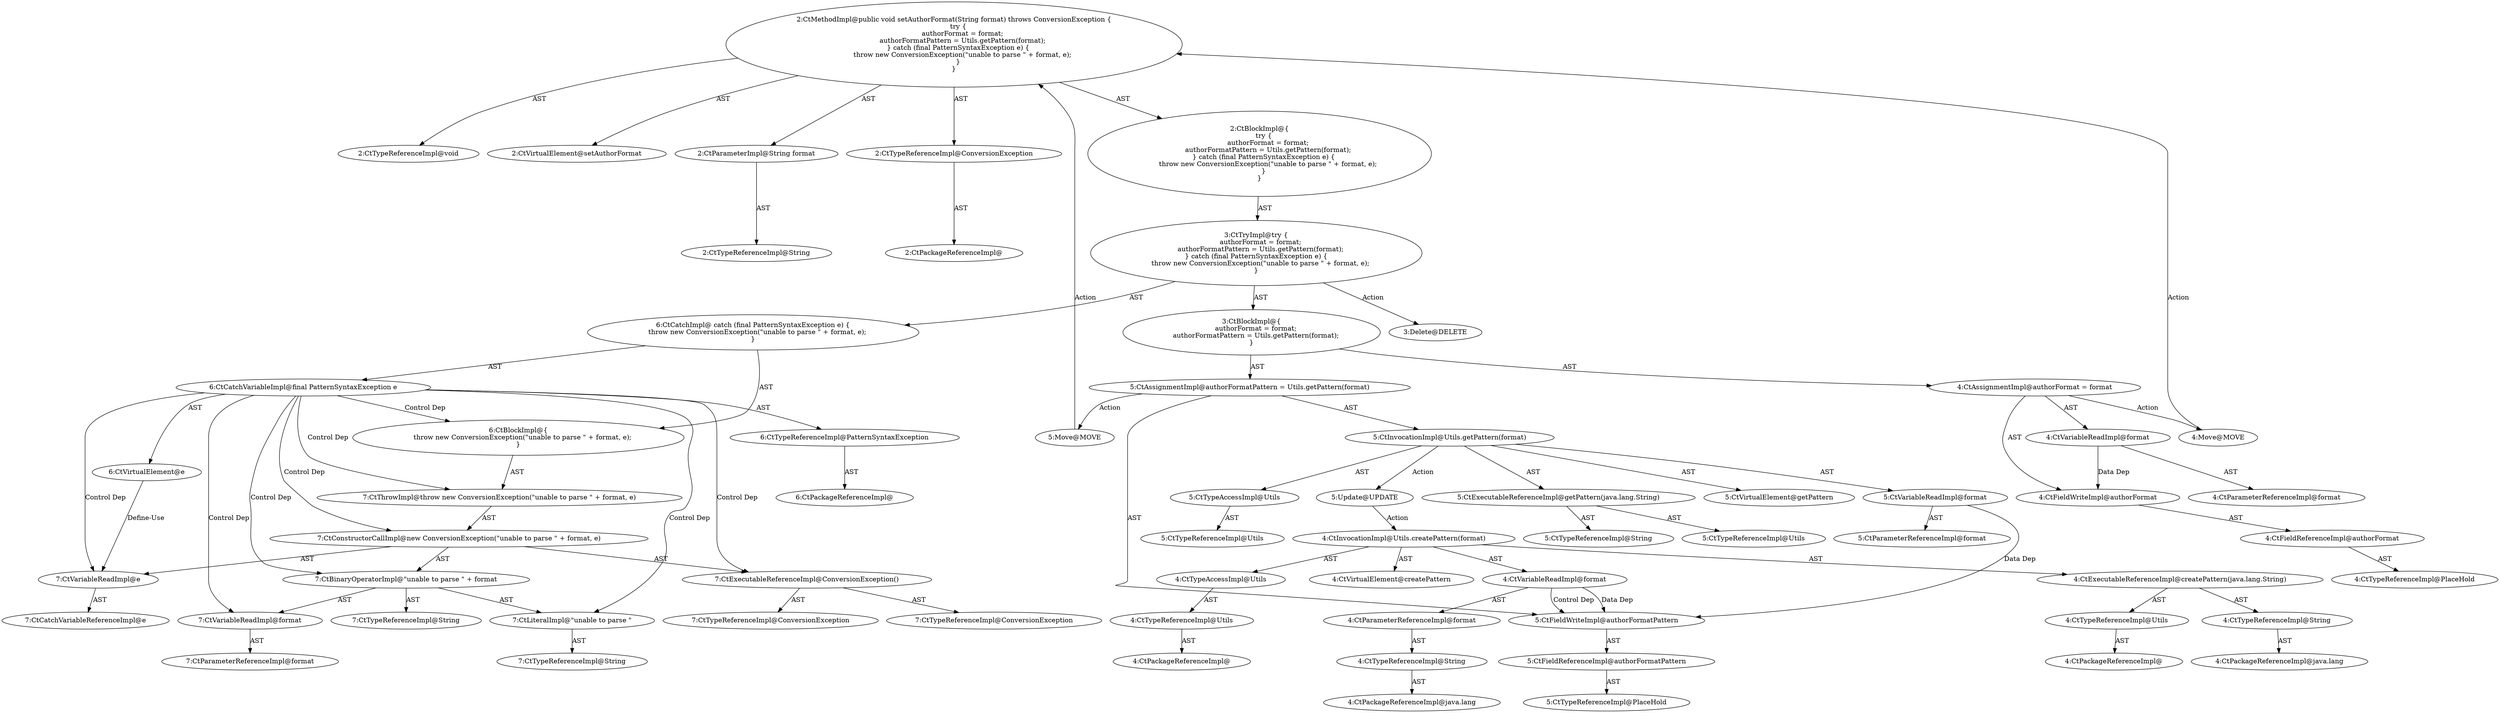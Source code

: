 digraph "setAuthorFormat#?,String" {
0 [label="2:CtTypeReferenceImpl@void" shape=ellipse]
1 [label="2:CtVirtualElement@setAuthorFormat" shape=ellipse]
2 [label="2:CtParameterImpl@String format" shape=ellipse]
3 [label="2:CtTypeReferenceImpl@String" shape=ellipse]
4 [label="2:CtTypeReferenceImpl@ConversionException" shape=ellipse]
5 [label="2:CtPackageReferenceImpl@" shape=ellipse]
6 [label="4:CtFieldReferenceImpl@authorFormat" shape=ellipse]
7 [label="4:CtTypeReferenceImpl@PlaceHold" shape=ellipse]
8 [label="4:CtFieldWriteImpl@authorFormat" shape=ellipse]
9 [label="4:CtVariableReadImpl@format" shape=ellipse]
10 [label="4:CtParameterReferenceImpl@format" shape=ellipse]
11 [label="4:CtAssignmentImpl@authorFormat = format" shape=ellipse]
12 [label="5:CtFieldReferenceImpl@authorFormatPattern" shape=ellipse]
13 [label="5:CtTypeReferenceImpl@PlaceHold" shape=ellipse]
14 [label="5:CtFieldWriteImpl@authorFormatPattern" shape=ellipse]
15 [label="5:CtExecutableReferenceImpl@getPattern(java.lang.String)" shape=ellipse]
16 [label="5:CtTypeReferenceImpl@Utils" shape=ellipse]
17 [label="5:CtTypeReferenceImpl@String" shape=ellipse]
18 [label="5:CtVirtualElement@getPattern" shape=ellipse]
19 [label="5:CtTypeAccessImpl@Utils" shape=ellipse]
20 [label="5:CtTypeReferenceImpl@Utils" shape=ellipse]
21 [label="5:CtVariableReadImpl@format" shape=ellipse]
22 [label="5:CtParameterReferenceImpl@format" shape=ellipse]
23 [label="5:CtInvocationImpl@Utils.getPattern(format)" shape=ellipse]
24 [label="5:CtAssignmentImpl@authorFormatPattern = Utils.getPattern(format)" shape=ellipse]
25 [label="3:CtBlockImpl@\{
    authorFormat = format;
    authorFormatPattern = Utils.getPattern(format);
\}" shape=ellipse]
26 [label="6:CtVirtualElement@e" shape=ellipse]
27 [label="6:CtTypeReferenceImpl@PatternSyntaxException" shape=ellipse]
28 [label="6:CtPackageReferenceImpl@" shape=ellipse]
29 [label="6:CtCatchVariableImpl@final PatternSyntaxException e" shape=ellipse]
30 [label="7:CtExecutableReferenceImpl@ConversionException()" shape=ellipse]
31 [label="7:CtTypeReferenceImpl@ConversionException" shape=ellipse]
32 [label="7:CtTypeReferenceImpl@ConversionException" shape=ellipse]
33 [label="7:CtLiteralImpl@\"unable to parse \"" shape=ellipse]
34 [label="7:CtTypeReferenceImpl@String" shape=ellipse]
35 [label="7:CtVariableReadImpl@format" shape=ellipse]
36 [label="7:CtParameterReferenceImpl@format" shape=ellipse]
37 [label="7:CtBinaryOperatorImpl@\"unable to parse \" + format" shape=ellipse]
38 [label="7:CtTypeReferenceImpl@String" shape=ellipse]
39 [label="7:CtVariableReadImpl@e" shape=ellipse]
40 [label="7:CtCatchVariableReferenceImpl@e" shape=ellipse]
41 [label="7:CtConstructorCallImpl@new ConversionException(\"unable to parse \" + format, e)" shape=ellipse]
42 [label="7:CtThrowImpl@throw new ConversionException(\"unable to parse \" + format, e)" shape=ellipse]
43 [label="6:CtBlockImpl@\{
    throw new ConversionException(\"unable to parse \" + format, e);
\}" shape=ellipse]
44 [label="6:CtCatchImpl@ catch (final PatternSyntaxException e) \{
    throw new ConversionException(\"unable to parse \" + format, e);
\}" shape=ellipse]
45 [label="3:CtTryImpl@try \{
    authorFormat = format;
    authorFormatPattern = Utils.getPattern(format);
\} catch (final PatternSyntaxException e) \{
    throw new ConversionException(\"unable to parse \" + format, e);
\}" shape=ellipse]
46 [label="2:CtBlockImpl@\{
    try \{
        authorFormat = format;
        authorFormatPattern = Utils.getPattern(format);
    \} catch (final PatternSyntaxException e) \{
        throw new ConversionException(\"unable to parse \" + format, e);
    \}
\}" shape=ellipse]
47 [label="2:CtMethodImpl@public void setAuthorFormat(String format) throws ConversionException \{
    try \{
        authorFormat = format;
        authorFormatPattern = Utils.getPattern(format);
    \} catch (final PatternSyntaxException e) \{
        throw new ConversionException(\"unable to parse \" + format, e);
    \}
\}" shape=ellipse]
48 [label="5:Update@UPDATE" shape=ellipse]
49 [label="4:CtPackageReferenceImpl@" shape=ellipse]
50 [label="4:CtTypeReferenceImpl@Utils" shape=ellipse]
51 [label="4:CtTypeAccessImpl@Utils" shape=ellipse]
52 [label="4:CtPackageReferenceImpl@" shape=ellipse]
53 [label="4:CtTypeReferenceImpl@Utils" shape=ellipse]
54 [label="4:CtPackageReferenceImpl@java.lang" shape=ellipse]
55 [label="4:CtTypeReferenceImpl@String" shape=ellipse]
56 [label="4:CtExecutableReferenceImpl@createPattern(java.lang.String)" shape=ellipse]
57 [label="4:CtPackageReferenceImpl@java.lang" shape=ellipse]
58 [label="4:CtTypeReferenceImpl@String" shape=ellipse]
59 [label="4:CtParameterReferenceImpl@format" shape=ellipse]
60 [label="4:CtVariableReadImpl@format" shape=ellipse]
61 [label="4:CtInvocationImpl@Utils.createPattern(format)" shape=ellipse]
62 [label="4:CtVirtualElement@createPattern" shape=ellipse]
63 [label="3:Delete@DELETE" shape=ellipse]
64 [label="4:Move@MOVE" shape=ellipse]
65 [label="5:Move@MOVE" shape=ellipse]
2 -> 3 [label="AST"];
4 -> 5 [label="AST"];
6 -> 7 [label="AST"];
8 -> 6 [label="AST"];
9 -> 10 [label="AST"];
9 -> 8 [label="Data Dep"];
11 -> 8 [label="AST"];
11 -> 9 [label="AST"];
11 -> 64 [label="Action"];
12 -> 13 [label="AST"];
14 -> 12 [label="AST"];
15 -> 16 [label="AST"];
15 -> 17 [label="AST"];
19 -> 20 [label="AST"];
21 -> 22 [label="AST"];
21 -> 14 [label="Data Dep"];
23 -> 18 [label="AST"];
23 -> 19 [label="AST"];
23 -> 15 [label="AST"];
23 -> 21 [label="AST"];
23 -> 48 [label="Action"];
24 -> 14 [label="AST"];
24 -> 23 [label="AST"];
24 -> 65 [label="Action"];
25 -> 11 [label="AST"];
25 -> 24 [label="AST"];
26 -> 39 [label="Define-Use"];
27 -> 28 [label="AST"];
29 -> 26 [label="AST"];
29 -> 27 [label="AST"];
29 -> 43 [label="Control Dep"];
29 -> 42 [label="Control Dep"];
29 -> 41 [label="Control Dep"];
29 -> 30 [label="Control Dep"];
29 -> 37 [label="Control Dep"];
29 -> 33 [label="Control Dep"];
29 -> 35 [label="Control Dep"];
29 -> 39 [label="Control Dep"];
30 -> 31 [label="AST"];
30 -> 32 [label="AST"];
33 -> 34 [label="AST"];
35 -> 36 [label="AST"];
37 -> 38 [label="AST"];
37 -> 33 [label="AST"];
37 -> 35 [label="AST"];
39 -> 40 [label="AST"];
41 -> 30 [label="AST"];
41 -> 37 [label="AST"];
41 -> 39 [label="AST"];
42 -> 41 [label="AST"];
43 -> 42 [label="AST"];
44 -> 29 [label="AST"];
44 -> 43 [label="AST"];
45 -> 25 [label="AST"];
45 -> 44 [label="AST"];
45 -> 63 [label="Action"];
46 -> 45 [label="AST"];
47 -> 1 [label="AST"];
47 -> 0 [label="AST"];
47 -> 2 [label="AST"];
47 -> 4 [label="AST"];
47 -> 46 [label="AST"];
48 -> 61 [label="Action"];
50 -> 49 [label="AST"];
51 -> 50 [label="AST"];
53 -> 52 [label="AST"];
55 -> 54 [label="AST"];
56 -> 53 [label="AST"];
56 -> 55 [label="AST"];
58 -> 57 [label="AST"];
59 -> 58 [label="AST"];
60 -> 59 [label="AST"];
60 -> 14 [label="Data Dep"];
60 -> 14 [label="Control Dep"];
61 -> 62 [label="AST"];
61 -> 51 [label="AST"];
61 -> 56 [label="AST"];
61 -> 60 [label="AST"];
64 -> 47 [label="Action"];
65 -> 47 [label="Action"];
}
